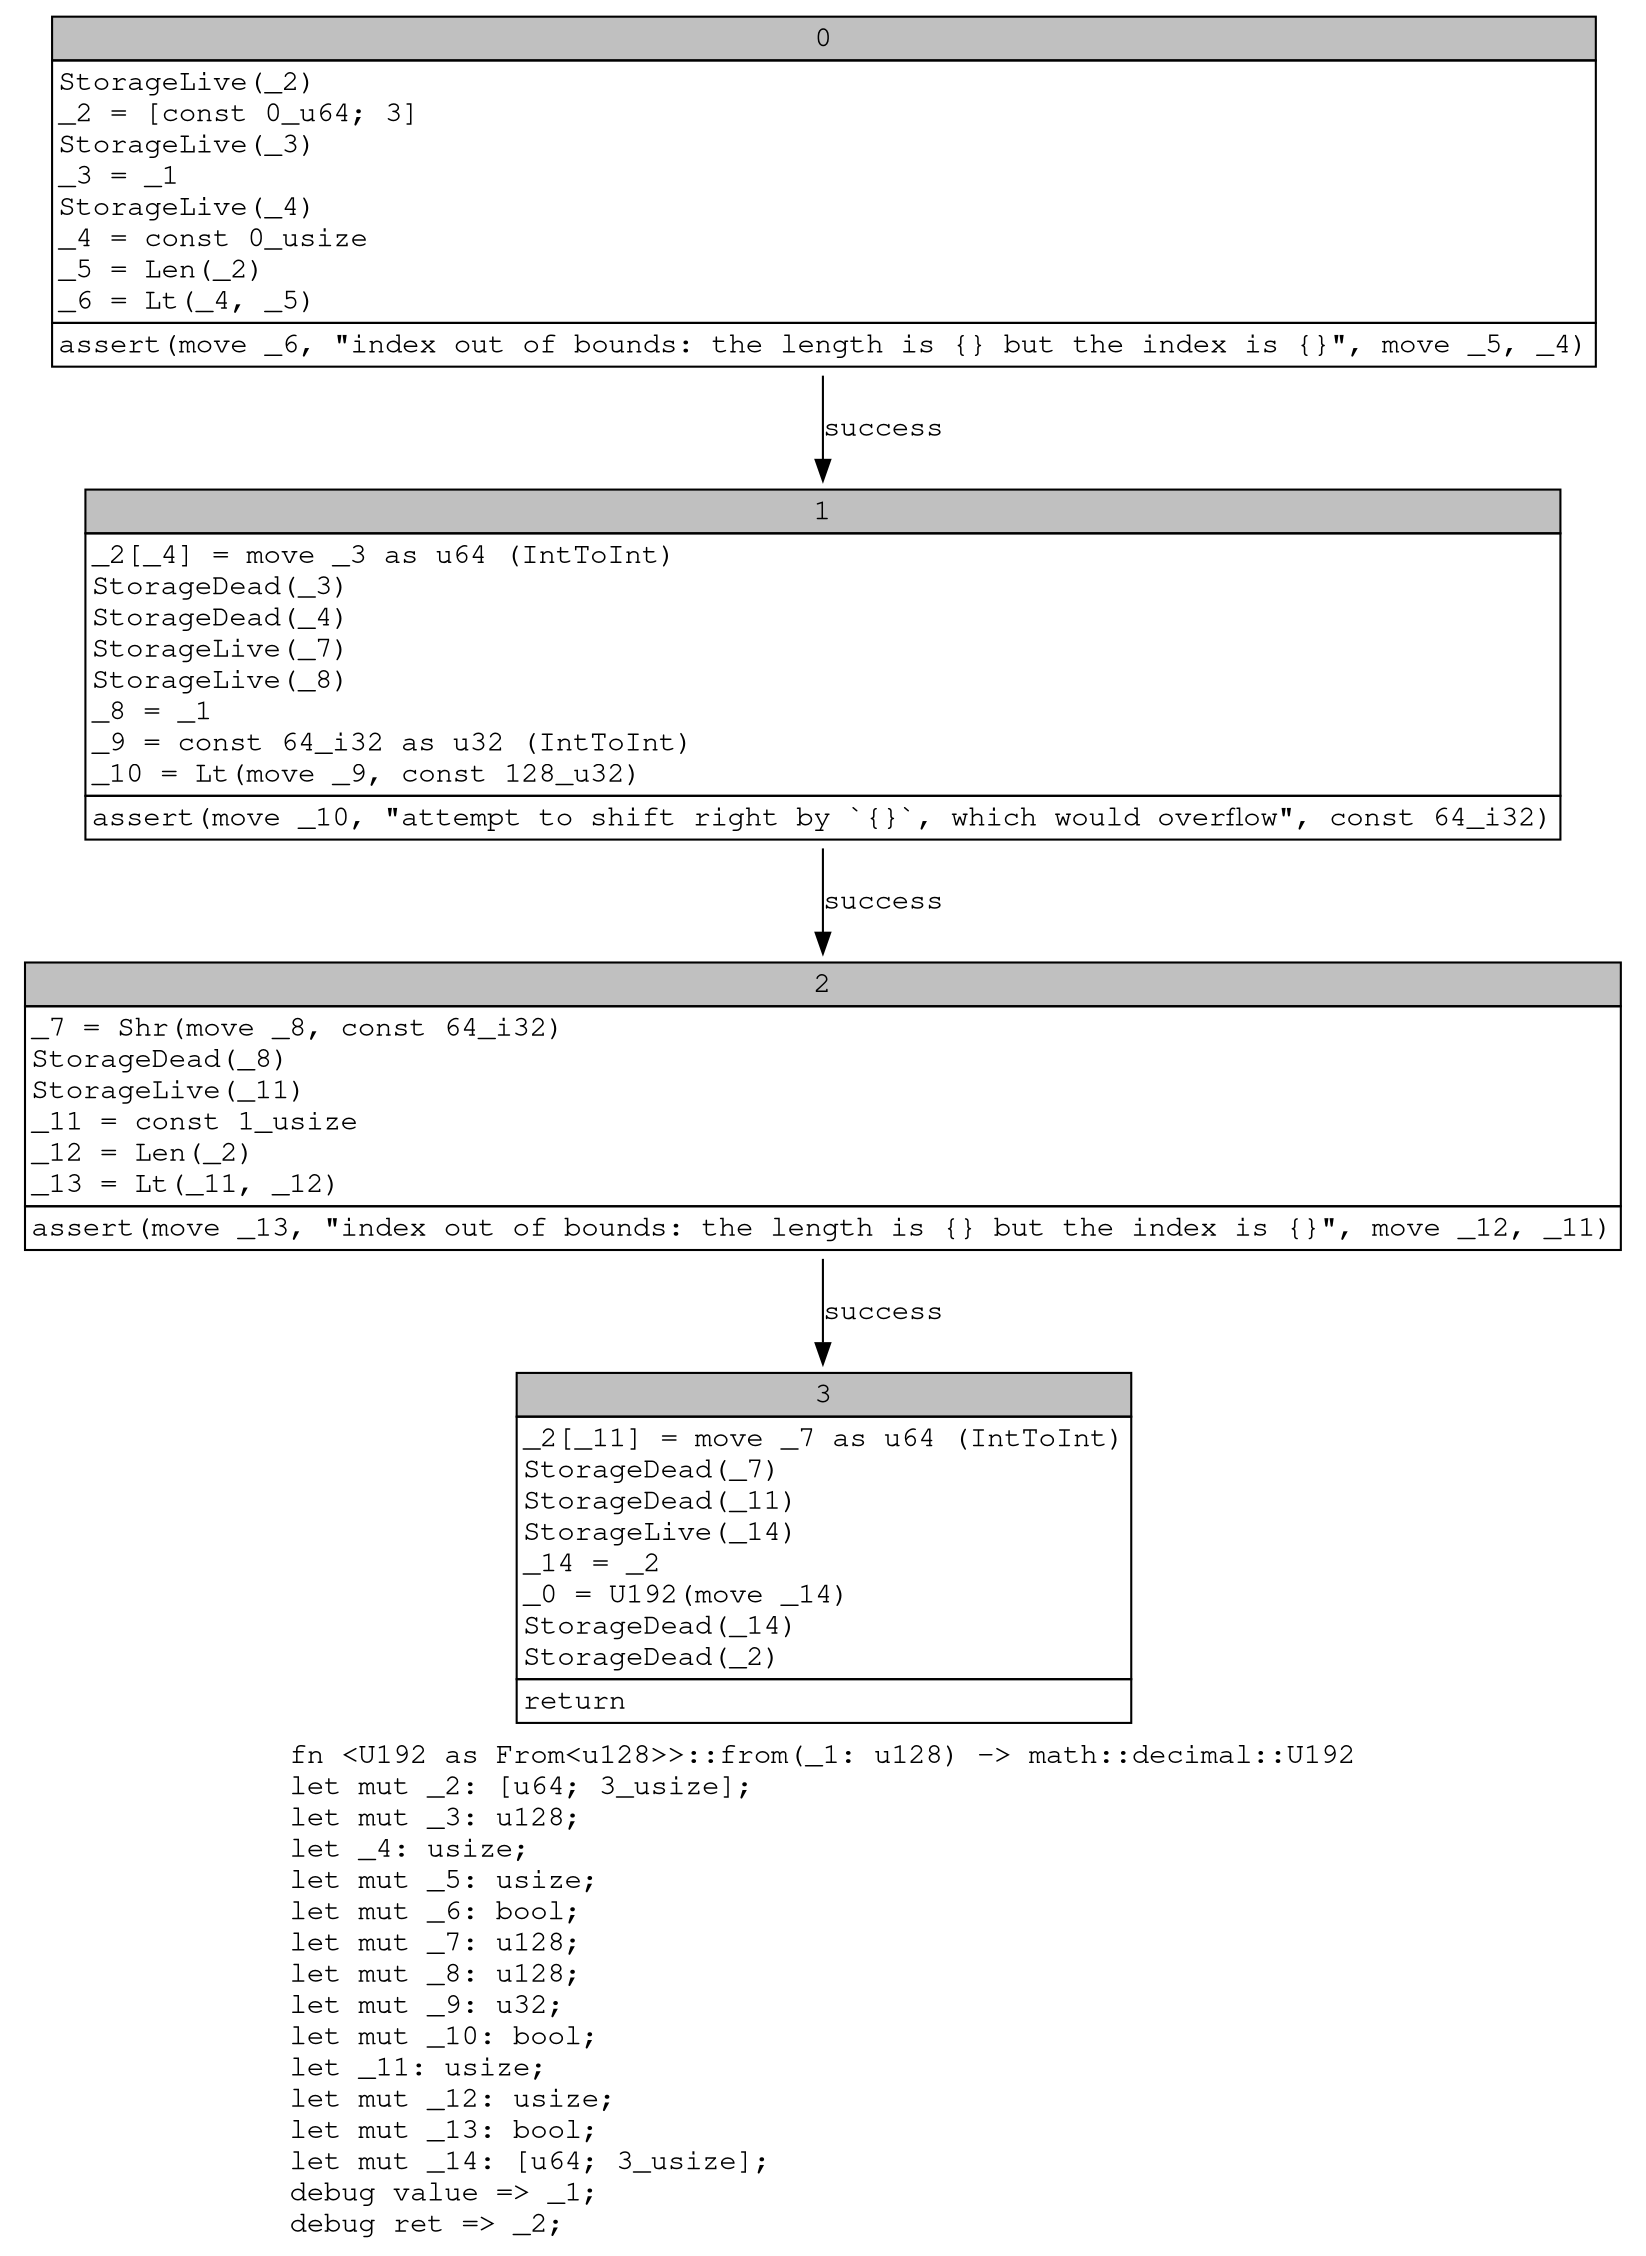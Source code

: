 digraph Mir_0_777 {
    graph [fontname="Courier, monospace"];
    node [fontname="Courier, monospace"];
    edge [fontname="Courier, monospace"];
    label=<fn &lt;U192 as From&lt;u128&gt;&gt;::from(_1: u128) -&gt; math::decimal::U192<br align="left"/>let mut _2: [u64; 3_usize];<br align="left"/>let mut _3: u128;<br align="left"/>let _4: usize;<br align="left"/>let mut _5: usize;<br align="left"/>let mut _6: bool;<br align="left"/>let mut _7: u128;<br align="left"/>let mut _8: u128;<br align="left"/>let mut _9: u32;<br align="left"/>let mut _10: bool;<br align="left"/>let _11: usize;<br align="left"/>let mut _12: usize;<br align="left"/>let mut _13: bool;<br align="left"/>let mut _14: [u64; 3_usize];<br align="left"/>debug value =&gt; _1;<br align="left"/>debug ret =&gt; _2;<br align="left"/>>;
    bb0__0_777 [shape="none", label=<<table border="0" cellborder="1" cellspacing="0"><tr><td bgcolor="gray" align="center" colspan="1">0</td></tr><tr><td align="left" balign="left">StorageLive(_2)<br/>_2 = [const 0_u64; 3]<br/>StorageLive(_3)<br/>_3 = _1<br/>StorageLive(_4)<br/>_4 = const 0_usize<br/>_5 = Len(_2)<br/>_6 = Lt(_4, _5)<br/></td></tr><tr><td align="left">assert(move _6, &quot;index out of bounds: the length is {} but the index is {}&quot;, move _5, _4)</td></tr></table>>];
    bb1__0_777 [shape="none", label=<<table border="0" cellborder="1" cellspacing="0"><tr><td bgcolor="gray" align="center" colspan="1">1</td></tr><tr><td align="left" balign="left">_2[_4] = move _3 as u64 (IntToInt)<br/>StorageDead(_3)<br/>StorageDead(_4)<br/>StorageLive(_7)<br/>StorageLive(_8)<br/>_8 = _1<br/>_9 = const 64_i32 as u32 (IntToInt)<br/>_10 = Lt(move _9, const 128_u32)<br/></td></tr><tr><td align="left">assert(move _10, &quot;attempt to shift right by `{}`, which would overflow&quot;, const 64_i32)</td></tr></table>>];
    bb2__0_777 [shape="none", label=<<table border="0" cellborder="1" cellspacing="0"><tr><td bgcolor="gray" align="center" colspan="1">2</td></tr><tr><td align="left" balign="left">_7 = Shr(move _8, const 64_i32)<br/>StorageDead(_8)<br/>StorageLive(_11)<br/>_11 = const 1_usize<br/>_12 = Len(_2)<br/>_13 = Lt(_11, _12)<br/></td></tr><tr><td align="left">assert(move _13, &quot;index out of bounds: the length is {} but the index is {}&quot;, move _12, _11)</td></tr></table>>];
    bb3__0_777 [shape="none", label=<<table border="0" cellborder="1" cellspacing="0"><tr><td bgcolor="gray" align="center" colspan="1">3</td></tr><tr><td align="left" balign="left">_2[_11] = move _7 as u64 (IntToInt)<br/>StorageDead(_7)<br/>StorageDead(_11)<br/>StorageLive(_14)<br/>_14 = _2<br/>_0 = U192(move _14)<br/>StorageDead(_14)<br/>StorageDead(_2)<br/></td></tr><tr><td align="left">return</td></tr></table>>];
    bb0__0_777 -> bb1__0_777 [label="success"];
    bb1__0_777 -> bb2__0_777 [label="success"];
    bb2__0_777 -> bb3__0_777 [label="success"];
}
